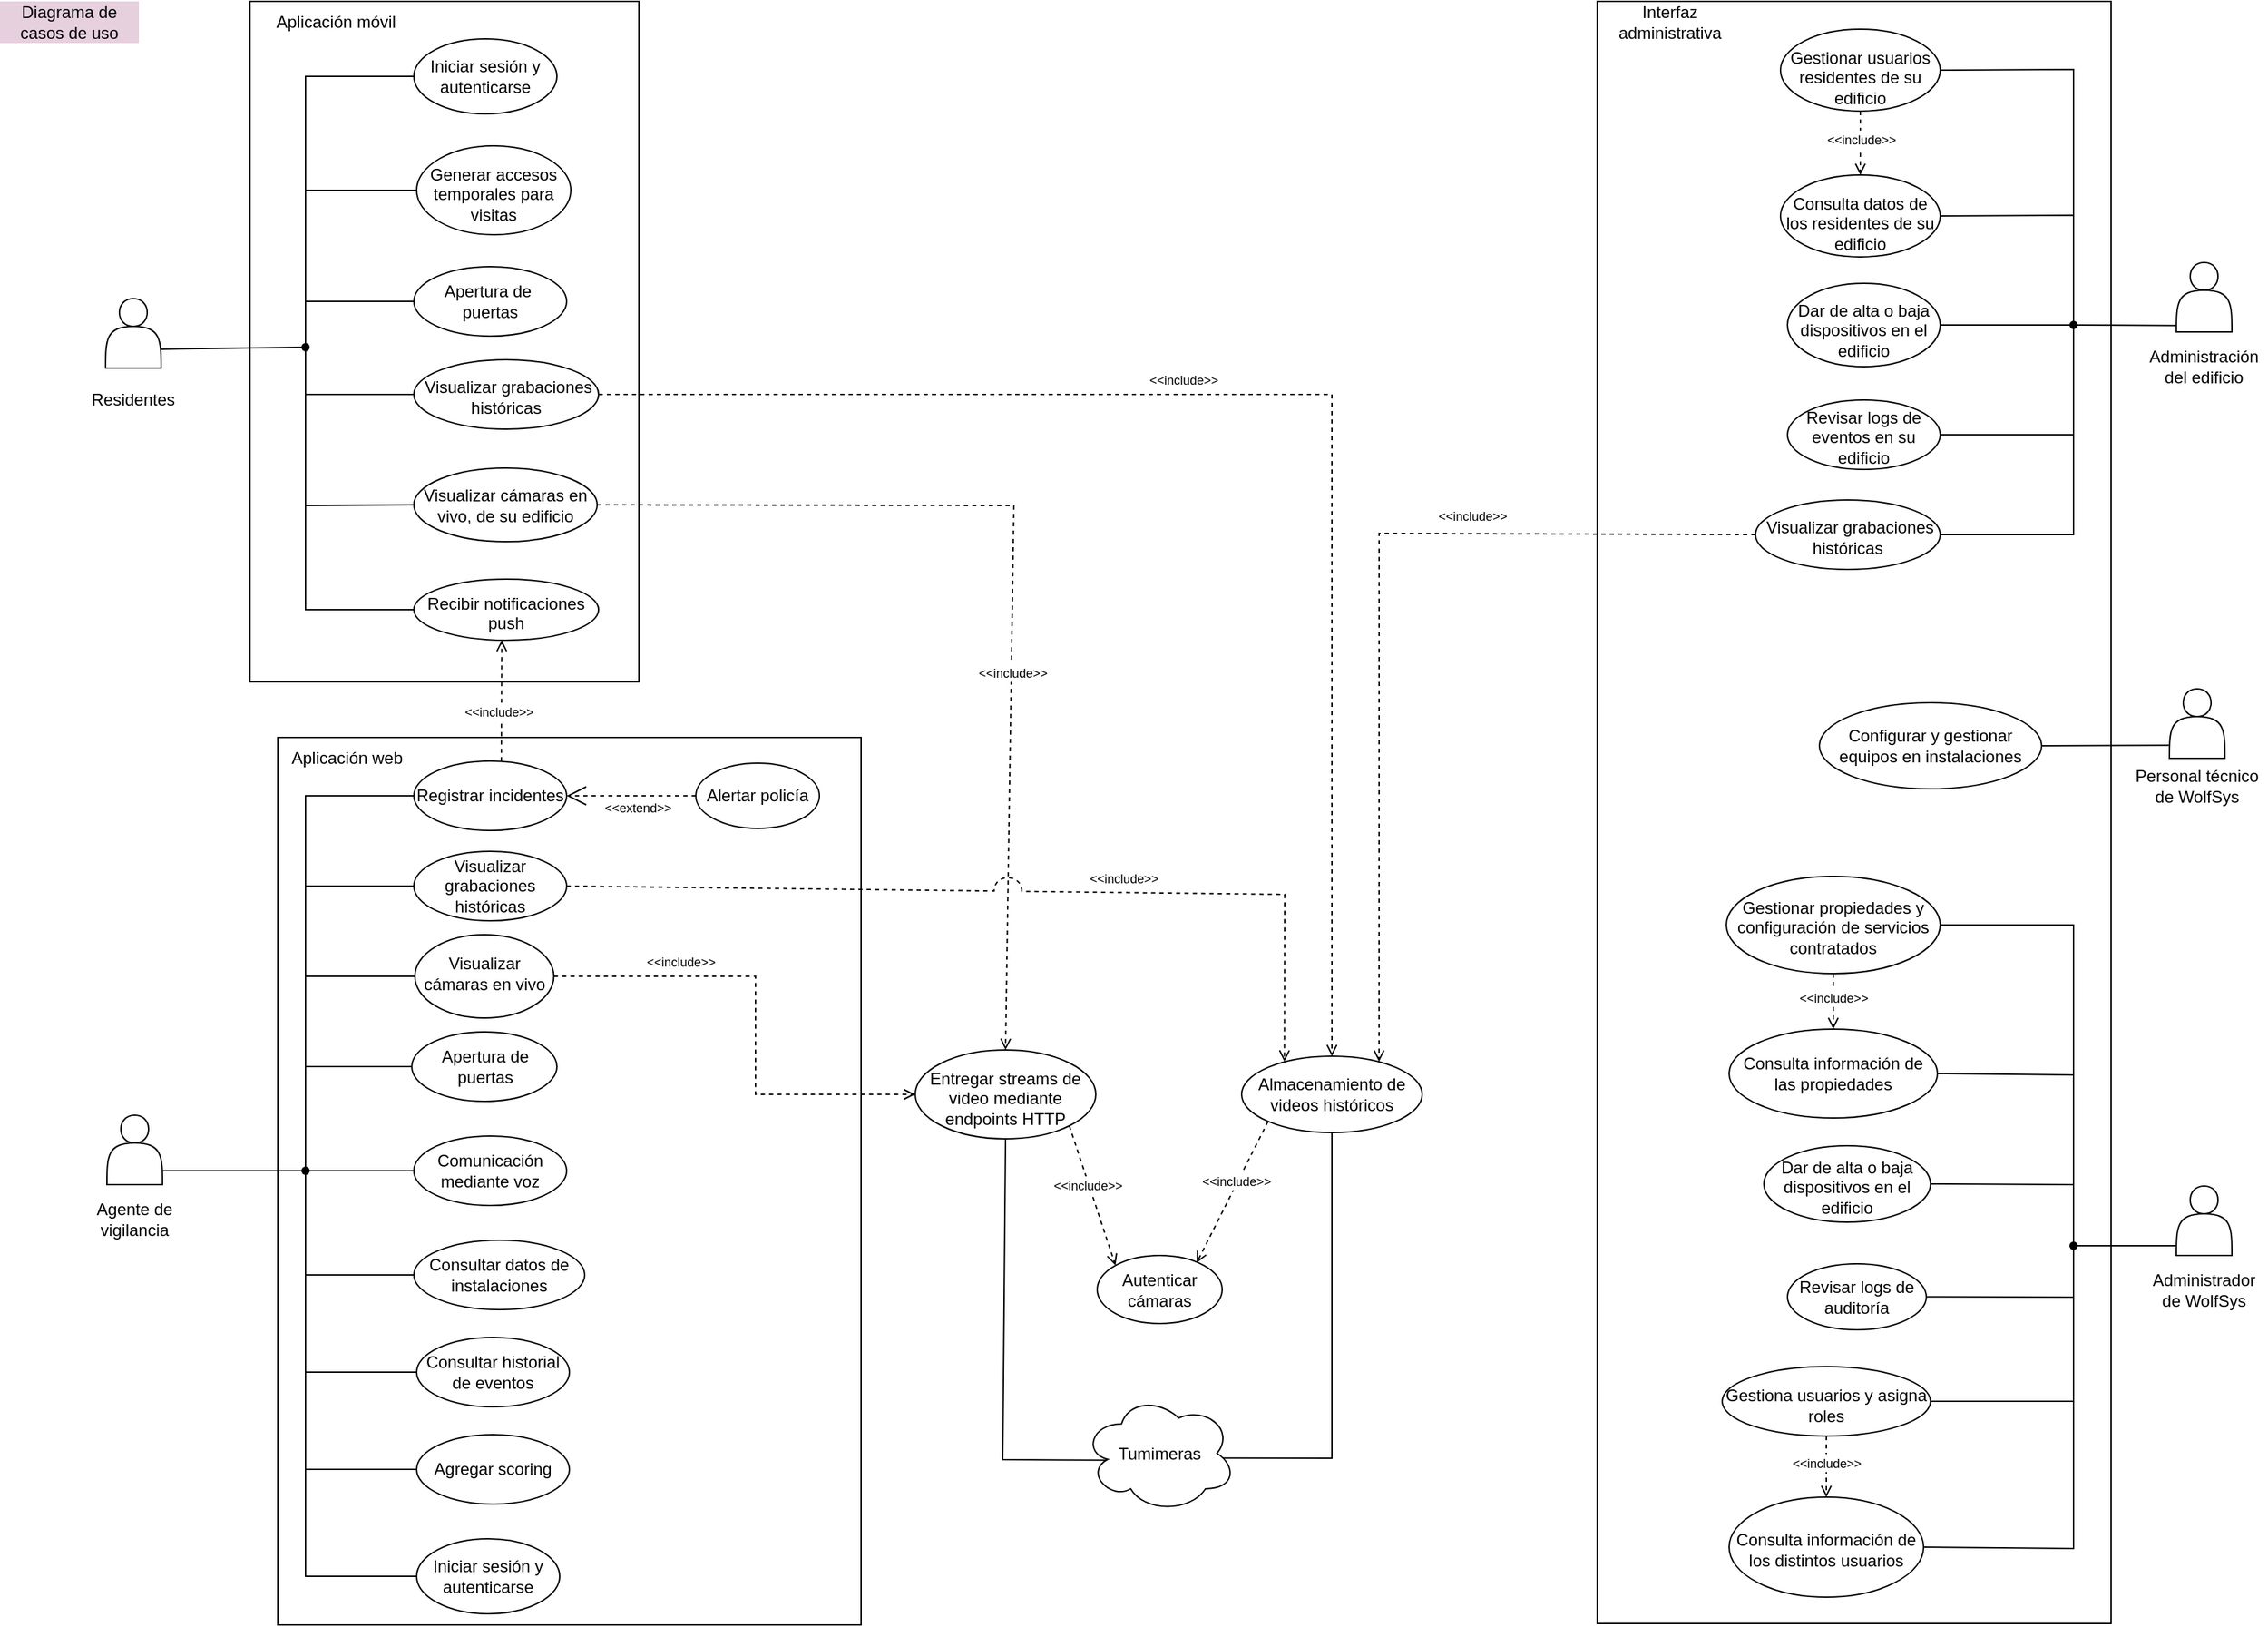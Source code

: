 <mxfile version="27.1.4">
  <diagram id="4iUrGiDWm0vwghRZuXir" name="Página-2">
    <mxGraphModel dx="2593" dy="1496" grid="1" gridSize="10" guides="1" tooltips="1" connect="1" arrows="1" fold="1" page="1" pageScale="1" pageWidth="827" pageHeight="1169" math="0" shadow="0">
      <root>
        <mxCell id="0" />
        <mxCell id="1" parent="0" />
        <mxCell id="lQxWWNtqG4bDfmxigFCw-114" value="" style="group" vertex="1" connectable="0" parent="1">
          <mxGeometry x="1160" width="370" height="1168" as="geometry" />
        </mxCell>
        <mxCell id="lQxWWNtqG4bDfmxigFCw-115" value="" style="rounded=0;whiteSpace=wrap;html=1;fillColor=none;" vertex="1" parent="lQxWWNtqG4bDfmxigFCw-114">
          <mxGeometry width="370" height="1168" as="geometry" />
        </mxCell>
        <mxCell id="lQxWWNtqG4bDfmxigFCw-116" value="Interfaz administrativa" style="text;html=1;align=center;verticalAlign=middle;whiteSpace=wrap;rounded=0;" vertex="1" parent="lQxWWNtqG4bDfmxigFCw-114">
          <mxGeometry width="104.68" height="30" as="geometry" />
        </mxCell>
        <mxCell id="eDjh6nL97lz1F-s8YSqw-1" value="Diagrama de casos de uso" style="text;strokeColor=none;align=center;fillColor=#E6D0DE;html=1;verticalAlign=middle;whiteSpace=wrap;rounded=0;" parent="1" vertex="1">
          <mxGeometry x="10" width="100" height="30" as="geometry" />
        </mxCell>
        <mxCell id="KNWTGvwMhmIZGca2zw6_-7" value="&lt;div style=&quot;padding-top: 10px;&quot;&gt;&lt;font style=&quot;background-color: transparent; color: light-dark(rgb(0, 0, 0), rgb(255, 255, 255));&quot;&gt;G&lt;/font&gt;&lt;span style=&quot;background-color: transparent; color: light-dark(rgb(0, 0, 0), rgb(255, 255, 255));&quot;&gt;estionar usuarios residentes de su edificio&lt;/span&gt;&lt;/div&gt;" style="ellipse;whiteSpace=wrap;html=1;" parent="1" vertex="1">
          <mxGeometry x="1292" y="20" width="115" height="59" as="geometry" />
        </mxCell>
        <mxCell id="KNWTGvwMhmIZGca2zw6_-9" value="Dar de alta o baja dispositivos en el edificio" style="ellipse;whiteSpace=wrap;html=1;spacingTop=8;" parent="1" vertex="1">
          <mxGeometry x="1297" y="203" width="110" height="60" as="geometry" />
        </mxCell>
        <mxCell id="KNWTGvwMhmIZGca2zw6_-10" value="Revisar logs de eventos en su edificio" style="ellipse;whiteSpace=wrap;html=1;spacingTop=3;" parent="1" vertex="1">
          <mxGeometry x="1297" y="287" width="110" height="50" as="geometry" />
        </mxCell>
        <mxCell id="KNWTGvwMhmIZGca2zw6_-21" style="rounded=0;orthogonalLoop=1;jettySize=auto;html=1;entryX=1;entryY=0.5;entryDx=0;entryDy=0;endArrow=none;startFill=0;exitX=-0.008;exitY=0.813;exitDx=0;exitDy=0;exitPerimeter=0;" parent="1" source="KNWTGvwMhmIZGca2zw6_-15" target="KNWTGvwMhmIZGca2zw6_-16" edge="1">
          <mxGeometry relative="1" as="geometry" />
        </mxCell>
        <mxCell id="KNWTGvwMhmIZGca2zw6_-16" value="Configurar y gestionar equipos en instalaciones" style="ellipse;whiteSpace=wrap;html=1;" parent="1" vertex="1">
          <mxGeometry x="1320" y="505" width="160" height="62" as="geometry" />
        </mxCell>
        <mxCell id="jyVsmavHeeUqykLu8KDK-3" value="Apertura de&amp;nbsp;&lt;div&gt;puertas&lt;/div&gt;" style="ellipse;whiteSpace=wrap;html=1;" parent="1" vertex="1">
          <mxGeometry x="308" y="191" width="110" height="50" as="geometry" />
        </mxCell>
        <mxCell id="jyVsmavHeeUqykLu8KDK-9" value="Iniciar sesión y autenticarse" style="ellipse;whiteSpace=wrap;html=1;" parent="1" vertex="1">
          <mxGeometry x="308" y="27" width="103" height="54" as="geometry" />
        </mxCell>
        <mxCell id="lQxWWNtqG4bDfmxigFCw-46" style="rounded=0;orthogonalLoop=1;jettySize=auto;html=1;entryX=0.5;entryY=1;entryDx=0;entryDy=0;endArrow=none;startFill=0;exitX=0.153;exitY=0.558;exitDx=0;exitDy=0;exitPerimeter=0;" edge="1" parent="1" source="fflOMiYAB2_iitW6ZZtB-2" target="dlPl0Mrd2QcQ7hibD2nx-1">
          <mxGeometry relative="1" as="geometry">
            <mxPoint x="800.78" y="920.015" as="sourcePoint" />
            <mxPoint x="734" y="847" as="targetPoint" />
            <Array as="points">
              <mxPoint x="732" y="1050" />
            </Array>
          </mxGeometry>
        </mxCell>
        <mxCell id="fflOMiYAB2_iitW6ZZtB-2" value="Tumimeras" style="ellipse;shape=cloud;whiteSpace=wrap;html=1;" parent="1" vertex="1">
          <mxGeometry x="790" y="1003" width="110" height="85" as="geometry" />
        </mxCell>
        <mxCell id="dlPl0Mrd2QcQ7hibD2nx-1" value="Entregar streams de video mediante endpoints HTTP" style="ellipse;whiteSpace=wrap;html=1;spacingTop=5;" parent="1" vertex="1">
          <mxGeometry x="669" y="755" width="130" height="64" as="geometry" />
        </mxCell>
        <mxCell id="dlPl0Mrd2QcQ7hibD2nx-2" value="Almacenamiento de videos históricos" style="ellipse;whiteSpace=wrap;html=1;" parent="1" vertex="1">
          <mxGeometry x="904" y="759.5" width="130" height="55" as="geometry" />
        </mxCell>
        <mxCell id="EDgg9b5FQJ5HNzyZv6Cs-2" value="" style="group" parent="1" vertex="1" connectable="0">
          <mxGeometry x="76" y="227" width="60" height="90" as="geometry" />
        </mxCell>
        <mxCell id="KNWTGvwMhmIZGca2zw6_-30" value="" style="shape=actor;whiteSpace=wrap;html=1;" parent="EDgg9b5FQJ5HNzyZv6Cs-2" vertex="1">
          <mxGeometry x="10" y="-13" width="40" height="50" as="geometry" />
        </mxCell>
        <mxCell id="EDgg9b5FQJ5HNzyZv6Cs-1" value="Residentes" style="text;html=1;align=center;verticalAlign=middle;whiteSpace=wrap;rounded=0;" parent="EDgg9b5FQJ5HNzyZv6Cs-2" vertex="1">
          <mxGeometry y="45" width="60" height="30" as="geometry" />
        </mxCell>
        <mxCell id="EDgg9b5FQJ5HNzyZv6Cs-6" value="" style="group" parent="1" vertex="1" connectable="0">
          <mxGeometry x="1552" y="188" width="90" height="90" as="geometry" />
        </mxCell>
        <mxCell id="UINYbhBxGCAPwCGBpaNX-1" value="" style="shape=actor;whiteSpace=wrap;html=1;" parent="EDgg9b5FQJ5HNzyZv6Cs-6" vertex="1">
          <mxGeometry x="25" width="40" height="50" as="geometry" />
        </mxCell>
        <mxCell id="EDgg9b5FQJ5HNzyZv6Cs-5" value="Administración del edificio" style="text;html=1;align=center;verticalAlign=middle;whiteSpace=wrap;rounded=0;" parent="EDgg9b5FQJ5HNzyZv6Cs-6" vertex="1">
          <mxGeometry y="60" width="90" height="30" as="geometry" />
        </mxCell>
        <mxCell id="EDgg9b5FQJ5HNzyZv6Cs-8" value="" style="group" parent="1" vertex="1" connectable="0">
          <mxGeometry x="1542" y="495" width="100" height="90" as="geometry" />
        </mxCell>
        <mxCell id="lQxWWNtqG4bDfmxigFCw-42" value="" style="group" vertex="1" connectable="0" parent="EDgg9b5FQJ5HNzyZv6Cs-8">
          <mxGeometry width="100" height="90" as="geometry" />
        </mxCell>
        <mxCell id="KNWTGvwMhmIZGca2zw6_-15" value="" style="shape=actor;whiteSpace=wrap;html=1;" parent="lQxWWNtqG4bDfmxigFCw-42" vertex="1">
          <mxGeometry x="30" width="40" height="50" as="geometry" />
        </mxCell>
        <mxCell id="EDgg9b5FQJ5HNzyZv6Cs-7" value="Personal técnico&lt;div&gt;de WolfSys&lt;/div&gt;" style="text;html=1;align=center;verticalAlign=middle;whiteSpace=wrap;rounded=0;" parent="lQxWWNtqG4bDfmxigFCw-42" vertex="1">
          <mxGeometry y="50" width="100" height="40" as="geometry" />
        </mxCell>
        <mxCell id="EDgg9b5FQJ5HNzyZv6Cs-14" value="Gestionar propiedades y configuración de servicios contratados" style="ellipse;whiteSpace=wrap;html=1;spacingTop=3;" parent="1" vertex="1">
          <mxGeometry x="1253" y="630" width="154" height="70" as="geometry" />
        </mxCell>
        <mxCell id="EDgg9b5FQJ5HNzyZv6Cs-16" value="Dar de alta o baja dispositivos en el edificio" style="ellipse;whiteSpace=wrap;html=1;spacingTop=4;" parent="1" vertex="1">
          <mxGeometry x="1280" y="824" width="120" height="55" as="geometry" />
        </mxCell>
        <mxCell id="EDgg9b5FQJ5HNzyZv6Cs-17" value="Revisar logs de auditoría" style="ellipse;whiteSpace=wrap;html=1;" parent="1" vertex="1">
          <mxGeometry x="1297" y="909" width="100" height="47.5" as="geometry" />
        </mxCell>
        <mxCell id="EDgg9b5FQJ5HNzyZv6Cs-18" value="" style="group" parent="1" vertex="1" connectable="0">
          <mxGeometry x="1552" y="853" width="90" height="90" as="geometry" />
        </mxCell>
        <mxCell id="EDgg9b5FQJ5HNzyZv6Cs-19" value="" style="shape=actor;whiteSpace=wrap;html=1;" parent="EDgg9b5FQJ5HNzyZv6Cs-18" vertex="1">
          <mxGeometry x="25" width="40" height="50" as="geometry" />
        </mxCell>
        <mxCell id="EDgg9b5FQJ5HNzyZv6Cs-20" value="Administrador de WolfSys" style="text;html=1;align=center;verticalAlign=middle;whiteSpace=wrap;rounded=0;" parent="EDgg9b5FQJ5HNzyZv6Cs-18" vertex="1">
          <mxGeometry y="60" width="90" height="30" as="geometry" />
        </mxCell>
        <mxCell id="C1ZqNo3g0uRj0quv4tJb-1" value="" style="endArrow=none;html=1;rounded=0;entryX=0.39;entryY=0.57;entryDx=0;entryDy=0;entryPerimeter=0;exitX=0.985;exitY=0.729;exitDx=0;exitDy=0;exitPerimeter=0;" parent="1" source="KNWTGvwMhmIZGca2zw6_-30" target="C1ZqNo3g0uRj0quv4tJb-5" edge="1">
          <mxGeometry width="50" height="50" relative="1" as="geometry">
            <mxPoint x="131" y="281" as="sourcePoint" />
            <mxPoint x="225" y="283" as="targetPoint" />
          </mxGeometry>
        </mxCell>
        <mxCell id="C1ZqNo3g0uRj0quv4tJb-5" value="" style="shape=waypoint;sketch=0;fillStyle=solid;size=6;pointerEvents=1;points=[];fillColor=none;resizable=0;rotatable=0;perimeter=centerPerimeter;snapToPoint=1;" parent="1" vertex="1">
          <mxGeometry x="220" y="239" width="20" height="20" as="geometry" />
        </mxCell>
        <mxCell id="C1ZqNo3g0uRj0quv4tJb-8" value="" style="endArrow=none;html=1;rounded=0;entryX=0;entryY=0.5;entryDx=0;entryDy=0;exitX=0.567;exitY=0.4;exitDx=0;exitDy=0;exitPerimeter=0;startFill=0;" parent="1" source="C1ZqNo3g0uRj0quv4tJb-5" target="lQxWWNtqG4bDfmxigFCw-40" edge="1">
          <mxGeometry width="50" height="50" relative="1" as="geometry">
            <mxPoint x="230" y="313.0" as="sourcePoint" />
            <mxPoint x="308.0" y="437.5" as="targetPoint" />
            <Array as="points">
              <mxPoint x="230" y="438" />
            </Array>
          </mxGeometry>
        </mxCell>
        <mxCell id="C1ZqNo3g0uRj0quv4tJb-9" value="" style="endArrow=none;html=1;rounded=0;exitX=0.983;exitY=0.739;exitDx=0;exitDy=0;exitPerimeter=0;entryX=0;entryY=0.5;entryDx=0;entryDy=0;startFill=0;" parent="1" source="C1ZqNo3g0uRj0quv4tJb-5" target="lQxWWNtqG4bDfmxigFCw-52" edge="1">
          <mxGeometry width="50" height="50" relative="1" as="geometry">
            <mxPoint x="230" y="313.0" as="sourcePoint" />
            <mxPoint x="308.0" y="283.0" as="targetPoint" />
            <Array as="points">
              <mxPoint x="230" y="283" />
            </Array>
          </mxGeometry>
        </mxCell>
        <mxCell id="C1ZqNo3g0uRj0quv4tJb-11" value="" style="endArrow=none;html=1;rounded=0;entryX=0;entryY=0.5;entryDx=0;entryDy=0;exitX=0.606;exitY=0.578;exitDx=0;exitDy=0;exitPerimeter=0;startFill=0;" parent="1" source="C1ZqNo3g0uRj0quv4tJb-5" target="lQxWWNtqG4bDfmxigFCw-38" edge="1">
          <mxGeometry width="50" height="50" relative="1" as="geometry">
            <mxPoint x="230" y="313.0" as="sourcePoint" />
            <mxPoint x="308.0" y="363.0" as="targetPoint" />
            <Array as="points">
              <mxPoint x="230" y="363" />
            </Array>
          </mxGeometry>
        </mxCell>
        <mxCell id="C1ZqNo3g0uRj0quv4tJb-12" value="" style="endArrow=none;html=1;rounded=0;exitX=0.578;exitY=0.417;exitDx=0;exitDy=0;exitPerimeter=0;entryX=0;entryY=0.5;entryDx=0;entryDy=0;startFill=0;" parent="1" source="C1ZqNo3g0uRj0quv4tJb-5" target="jyVsmavHeeUqykLu8KDK-3" edge="1">
          <mxGeometry width="50" height="50" relative="1" as="geometry">
            <mxPoint x="230" y="313.0" as="sourcePoint" />
            <mxPoint x="301" y="435" as="targetPoint" />
            <Array as="points">
              <mxPoint x="230" y="216" />
            </Array>
          </mxGeometry>
        </mxCell>
        <mxCell id="f7MZcF2hOfcb5W9NIZy4-7" value="Comunicación mediante voz" style="ellipse;whiteSpace=wrap;html=1;" parent="1" vertex="1">
          <mxGeometry x="308" y="817" width="110" height="50" as="geometry" />
        </mxCell>
        <mxCell id="KNWTGvwMhmIZGca2zw6_-3" value="Consultar historial de eventos" style="ellipse;whiteSpace=wrap;html=1;" parent="1" vertex="1">
          <mxGeometry x="310" y="962" width="110" height="50" as="geometry" />
        </mxCell>
        <mxCell id="lQxWWNtqG4bDfmxigFCw-9" value="" style="endArrow=none;html=1;rounded=0;exitX=0.202;exitY=0.43;exitDx=0;exitDy=0;exitPerimeter=0;entryX=0;entryY=0.5;entryDx=0;entryDy=0;startFill=0;" edge="1" parent="1" source="C1ZqNo3g0uRj0quv4tJb-5" target="lQxWWNtqG4bDfmxigFCw-53">
          <mxGeometry width="50" height="50" relative="1" as="geometry">
            <mxPoint x="230" y="294" as="sourcePoint" />
            <mxPoint x="308.0" y="136.0" as="targetPoint" />
            <Array as="points">
              <mxPoint x="230" y="136" />
            </Array>
          </mxGeometry>
        </mxCell>
        <mxCell id="lQxWWNtqG4bDfmxigFCw-13" value="" style="group" vertex="1" connectable="0" parent="1">
          <mxGeometry x="77" y="802" width="60" height="90" as="geometry" />
        </mxCell>
        <mxCell id="3rKT1oW1F4L3wXqMYrQt-2" value="" style="shape=actor;whiteSpace=wrap;html=1;" parent="lQxWWNtqG4bDfmxigFCw-13" vertex="1">
          <mxGeometry x="10" width="40" height="50" as="geometry" />
        </mxCell>
        <mxCell id="EDgg9b5FQJ5HNzyZv6Cs-3" value="Agente de&lt;div&gt;vigilancia&lt;/div&gt;" style="text;html=1;align=center;verticalAlign=middle;whiteSpace=wrap;rounded=0;" parent="lQxWWNtqG4bDfmxigFCw-13" vertex="1">
          <mxGeometry y="60" width="60" height="30" as="geometry" />
        </mxCell>
        <mxCell id="lQxWWNtqG4bDfmxigFCw-15" value="" style="endArrow=none;html=1;rounded=0;exitX=0.998;exitY=0.8;exitDx=0;exitDy=0;entryX=0.39;entryY=0.57;entryDx=0;entryDy=0;entryPerimeter=0;exitPerimeter=0;" edge="1" parent="1" target="lQxWWNtqG4bDfmxigFCw-16" source="3rKT1oW1F4L3wXqMYrQt-2">
          <mxGeometry width="50" height="50" relative="1" as="geometry">
            <mxPoint x="127" y="843" as="sourcePoint" />
            <mxPoint x="225" y="843" as="targetPoint" />
          </mxGeometry>
        </mxCell>
        <mxCell id="lQxWWNtqG4bDfmxigFCw-16" value="" style="shape=waypoint;sketch=0;fillStyle=solid;size=6;pointerEvents=1;points=[];fillColor=none;resizable=0;rotatable=0;perimeter=centerPerimeter;snapToPoint=1;" vertex="1" parent="1">
          <mxGeometry x="220" y="832" width="20" height="20" as="geometry" />
        </mxCell>
        <mxCell id="lQxWWNtqG4bDfmxigFCw-17" value="" style="endArrow=none;html=1;rounded=0;entryX=0;entryY=0.5;entryDx=0;entryDy=0;exitX=0.567;exitY=0.4;exitDx=0;exitDy=0;exitPerimeter=0;startFill=0;" edge="1" parent="1" source="lQxWWNtqG4bDfmxigFCw-16" target="lQxWWNtqG4bDfmxigFCw-36">
          <mxGeometry width="50" height="50" relative="1" as="geometry">
            <mxPoint x="230" y="873.0" as="sourcePoint" />
            <mxPoint x="308.0" y="987" as="targetPoint" />
            <Array as="points">
              <mxPoint x="230" y="1057" />
            </Array>
          </mxGeometry>
        </mxCell>
        <mxCell id="lQxWWNtqG4bDfmxigFCw-18" value="" style="endArrow=none;html=1;rounded=0;exitX=0.983;exitY=0.739;exitDx=0;exitDy=0;exitPerimeter=0;entryX=0;entryY=0.5;entryDx=0;entryDy=0;startFill=0;" edge="1" parent="1" source="lQxWWNtqG4bDfmxigFCw-16" target="f7MZcF2hOfcb5W9NIZy4-7">
          <mxGeometry width="50" height="50" relative="1" as="geometry">
            <mxPoint x="230" y="873.0" as="sourcePoint" />
            <mxPoint x="308" y="843" as="targetPoint" />
          </mxGeometry>
        </mxCell>
        <mxCell id="lQxWWNtqG4bDfmxigFCw-19" value="" style="endArrow=none;html=1;rounded=0;entryX=0;entryY=0.5;entryDx=0;entryDy=0;exitX=0.606;exitY=0.578;exitDx=0;exitDy=0;exitPerimeter=0;startFill=0;" edge="1" parent="1" source="lQxWWNtqG4bDfmxigFCw-16" target="KNWTGvwMhmIZGca2zw6_-3">
          <mxGeometry width="50" height="50" relative="1" as="geometry">
            <mxPoint x="230" y="873.0" as="sourcePoint" />
            <mxPoint x="308" y="923" as="targetPoint" />
            <Array as="points">
              <mxPoint x="230" y="987" />
            </Array>
          </mxGeometry>
        </mxCell>
        <mxCell id="lQxWWNtqG4bDfmxigFCw-20" value="" style="endArrow=none;html=1;rounded=0;exitX=0.578;exitY=0.417;exitDx=0;exitDy=0;exitPerimeter=0;entryX=0;entryY=0.5;entryDx=0;entryDy=0;startFill=0;" edge="1" parent="1" source="lQxWWNtqG4bDfmxigFCw-16" target="lQxWWNtqG4bDfmxigFCw-64">
          <mxGeometry width="50" height="50" relative="1" as="geometry">
            <mxPoint x="230" y="808.0" as="sourcePoint" />
            <mxPoint x="308.0" y="702" as="targetPoint" />
            <Array as="points">
              <mxPoint x="230" y="702" />
            </Array>
          </mxGeometry>
        </mxCell>
        <mxCell id="lQxWWNtqG4bDfmxigFCw-21" value="" style="endArrow=none;html=1;rounded=0;exitX=0.202;exitY=0.43;exitDx=0;exitDy=0;exitPerimeter=0;entryX=0;entryY=0.5;entryDx=0;entryDy=0;startFill=0;" edge="1" parent="1" source="lQxWWNtqG4bDfmxigFCw-16" target="lQxWWNtqG4bDfmxigFCw-65">
          <mxGeometry width="50" height="50" relative="1" as="geometry">
            <mxPoint x="230" y="789" as="sourcePoint" />
            <mxPoint x="308" y="637" as="targetPoint" />
            <Array as="points">
              <mxPoint x="230" y="637" />
            </Array>
          </mxGeometry>
        </mxCell>
        <mxCell id="lQxWWNtqG4bDfmxigFCw-22" value="" style="endArrow=none;html=1;rounded=0;exitX=0.762;exitY=0.121;exitDx=0;exitDy=0;exitPerimeter=0;entryX=0;entryY=0.5;entryDx=0;entryDy=0;startFill=0;" edge="1" parent="1" source="lQxWWNtqG4bDfmxigFCw-16" target="lQxWWNtqG4bDfmxigFCw-33">
          <mxGeometry width="50" height="50" relative="1" as="geometry">
            <mxPoint x="291" y="818" as="sourcePoint" />
            <mxPoint x="308" y="572" as="targetPoint" />
            <Array as="points">
              <mxPoint x="230" y="572" />
            </Array>
          </mxGeometry>
        </mxCell>
        <mxCell id="lQxWWNtqG4bDfmxigFCw-23" value="Iniciar sesión y autenticarse" style="ellipse;whiteSpace=wrap;html=1;" vertex="1" parent="1">
          <mxGeometry x="310" y="1107" width="103" height="54" as="geometry" />
        </mxCell>
        <mxCell id="lQxWWNtqG4bDfmxigFCw-30" value="" style="endArrow=none;html=1;rounded=0;entryX=0;entryY=0.5;entryDx=0;entryDy=0;exitX=0.398;exitY=0.917;exitDx=0;exitDy=0;exitPerimeter=0;startFill=0;" edge="1" parent="1" source="lQxWWNtqG4bDfmxigFCw-16" target="lQxWWNtqG4bDfmxigFCw-23">
          <mxGeometry width="50" height="50" relative="1" as="geometry">
            <mxPoint x="230" y="922" as="sourcePoint" />
            <mxPoint x="308" y="1067" as="targetPoint" />
            <Array as="points">
              <mxPoint x="230" y="1134" />
            </Array>
          </mxGeometry>
        </mxCell>
        <mxCell id="lQxWWNtqG4bDfmxigFCw-31" value="" style="endArrow=none;html=1;rounded=0;exitX=0.337;exitY=0.063;exitDx=0;exitDy=0;exitPerimeter=0;entryX=0;entryY=0.5;entryDx=0;entryDy=0;strokeColor=default;startFill=0;" edge="1" parent="1" source="C1ZqNo3g0uRj0quv4tJb-5" target="jyVsmavHeeUqykLu8KDK-9">
          <mxGeometry width="50" height="50" relative="1" as="geometry">
            <mxPoint x="230" y="163" as="sourcePoint" />
            <mxPoint x="308" y="51" as="targetPoint" />
            <Array as="points">
              <mxPoint x="230" y="54" />
            </Array>
          </mxGeometry>
        </mxCell>
        <mxCell id="lQxWWNtqG4bDfmxigFCw-32" value="Alertar policía" style="ellipse;whiteSpace=wrap;html=1;" vertex="1" parent="1">
          <mxGeometry x="511" y="548.5" width="89" height="47" as="geometry" />
        </mxCell>
        <mxCell id="lQxWWNtqG4bDfmxigFCw-33" value="Registrar incidentes" style="ellipse;whiteSpace=wrap;html=1;" vertex="1" parent="1">
          <mxGeometry x="308" y="547" width="110" height="50" as="geometry" />
        </mxCell>
        <mxCell id="lQxWWNtqG4bDfmxigFCw-34" value="&amp;lt;&amp;lt;extend&amp;gt;&amp;gt;" style="endArrow=open;endSize=12;dashed=1;html=1;rounded=0;exitX=0;exitY=0.5;exitDx=0;exitDy=0;entryX=1;entryY=0.5;entryDx=0;entryDy=0;fontSize=9;" edge="1" parent="1" source="lQxWWNtqG4bDfmxigFCw-32" target="lQxWWNtqG4bDfmxigFCw-33">
          <mxGeometry x="-0.097" y="9" width="160" relative="1" as="geometry">
            <mxPoint x="633" y="200" as="sourcePoint" />
            <mxPoint x="737" y="67" as="targetPoint" />
            <mxPoint as="offset" />
          </mxGeometry>
        </mxCell>
        <mxCell id="lQxWWNtqG4bDfmxigFCw-36" value="Agregar scoring" style="ellipse;whiteSpace=wrap;html=1;" vertex="1" parent="1">
          <mxGeometry x="310" y="1032" width="110" height="50" as="geometry" />
        </mxCell>
        <mxCell id="lQxWWNtqG4bDfmxigFCw-38" value="Visualizar cámaras en vivo, de su edificio" style="ellipse;whiteSpace=wrap;html=1;" vertex="1" parent="1">
          <mxGeometry x="308" y="336" width="132" height="53" as="geometry" />
        </mxCell>
        <mxCell id="lQxWWNtqG4bDfmxigFCw-40" value="&lt;div style=&quot;padding-top: 5px;&quot;&gt;&lt;span style=&quot;background-color: transparent; color: light-dark(rgb(0, 0, 0), rgb(255, 255, 255));&quot;&gt;Recibir notificaciones push&lt;/span&gt;&lt;/div&gt;" style="ellipse;whiteSpace=wrap;html=1;" vertex="1" parent="1">
          <mxGeometry x="308" y="416" width="133" height="44" as="geometry" />
        </mxCell>
        <mxCell id="lQxWWNtqG4bDfmxigFCw-41" style="rounded=0;orthogonalLoop=1;jettySize=auto;html=1;entryX=0.476;entryY=0.996;entryDx=0;entryDy=0;entryPerimeter=0;exitX=0.573;exitY=0.003;exitDx=0;exitDy=0;exitPerimeter=0;endArrow=open;startFill=0;endFill=0;dashed=1;" edge="1" parent="1" source="lQxWWNtqG4bDfmxigFCw-33" target="lQxWWNtqG4bDfmxigFCw-40">
          <mxGeometry relative="1" as="geometry">
            <mxPoint x="371" y="551" as="sourcePoint" />
          </mxGeometry>
        </mxCell>
        <mxCell id="lQxWWNtqG4bDfmxigFCw-43" value="&lt;font style=&quot;font-size: 9px;&quot;&gt;&amp;lt;&amp;lt;include&amp;gt;&amp;gt;&lt;/font&gt;" style="edgeLabel;html=1;align=center;verticalAlign=middle;resizable=0;points=[];" vertex="1" connectable="0" parent="lQxWWNtqG4bDfmxigFCw-41">
          <mxGeometry x="0.02" relative="1" as="geometry">
            <mxPoint x="-2" y="8" as="offset" />
          </mxGeometry>
        </mxCell>
        <mxCell id="lQxWWNtqG4bDfmxigFCw-49" style="rounded=0;orthogonalLoop=1;jettySize=auto;html=1;exitX=1;exitY=1;exitDx=0;exitDy=0;endArrow=open;startFill=0;endFill=0;dashed=1;entryX=0;entryY=0;entryDx=0;entryDy=0;" edge="1" parent="1" source="dlPl0Mrd2QcQ7hibD2nx-1" target="lQxWWNtqG4bDfmxigFCw-45">
          <mxGeometry relative="1" as="geometry">
            <mxPoint x="574" y="658" as="sourcePoint" />
            <mxPoint x="849" y="682" as="targetPoint" />
          </mxGeometry>
        </mxCell>
        <mxCell id="lQxWWNtqG4bDfmxigFCw-50" value="&lt;font style=&quot;font-size: 9px;&quot;&gt;&amp;lt;&amp;lt;include&amp;gt;&amp;gt;&lt;/font&gt;" style="edgeLabel;html=1;align=center;verticalAlign=middle;resizable=0;points=[];" vertex="1" connectable="0" parent="lQxWWNtqG4bDfmxigFCw-49">
          <mxGeometry x="0.02" relative="1" as="geometry">
            <mxPoint x="-4" y="-9" as="offset" />
          </mxGeometry>
        </mxCell>
        <mxCell id="lQxWWNtqG4bDfmxigFCw-52" value="&amp;nbsp;Visualizar grabaciones históricas" style="ellipse;whiteSpace=wrap;html=1;spacingTop=3;" vertex="1" parent="1">
          <mxGeometry x="308" y="258" width="133" height="50" as="geometry" />
        </mxCell>
        <mxCell id="lQxWWNtqG4bDfmxigFCw-53" value="Generar accesos temporales para visitas" style="ellipse;whiteSpace=wrap;html=1;spacingTop=5;" vertex="1" parent="1">
          <mxGeometry x="310" y="104" width="111" height="64" as="geometry" />
        </mxCell>
        <mxCell id="lQxWWNtqG4bDfmxigFCw-55" style="rounded=0;orthogonalLoop=1;jettySize=auto;html=1;entryX=0.5;entryY=1;entryDx=0;entryDy=0;endArrow=none;startFill=0;exitX=0.913;exitY=0.539;exitDx=0;exitDy=0;exitPerimeter=0;" edge="1" parent="1" source="fflOMiYAB2_iitW6ZZtB-2" target="dlPl0Mrd2QcQ7hibD2nx-2">
          <mxGeometry relative="1" as="geometry">
            <mxPoint x="861" y="945" as="sourcePoint" />
            <mxPoint x="794" y="872" as="targetPoint" />
            <Array as="points">
              <mxPoint x="969" y="1049" />
            </Array>
          </mxGeometry>
        </mxCell>
        <mxCell id="lQxWWNtqG4bDfmxigFCw-56" style="rounded=0;orthogonalLoop=1;jettySize=auto;html=1;exitX=0;exitY=1;exitDx=0;exitDy=0;endArrow=open;startFill=0;endFill=0;dashed=1;entryX=0.796;entryY=0.108;entryDx=0;entryDy=0;entryPerimeter=0;" edge="1" parent="1" source="dlPl0Mrd2QcQ7hibD2nx-2" target="lQxWWNtqG4bDfmxigFCw-45">
          <mxGeometry relative="1" as="geometry">
            <mxPoint x="794" y="812" as="sourcePoint" />
            <mxPoint x="826" y="829" as="targetPoint" />
          </mxGeometry>
        </mxCell>
        <mxCell id="lQxWWNtqG4bDfmxigFCw-57" value="&lt;font style=&quot;font-size: 9px;&quot;&gt;&amp;lt;&amp;lt;include&amp;gt;&amp;gt;&lt;/font&gt;" style="edgeLabel;html=1;align=center;verticalAlign=middle;resizable=0;points=[];" vertex="1" connectable="0" parent="lQxWWNtqG4bDfmxigFCw-56">
          <mxGeometry x="0.02" relative="1" as="geometry">
            <mxPoint x="3" y="-9" as="offset" />
          </mxGeometry>
        </mxCell>
        <mxCell id="lQxWWNtqG4bDfmxigFCw-45" value="Autenticar cámaras" style="ellipse;whiteSpace=wrap;html=1;spacingTop=0;" vertex="1" parent="1">
          <mxGeometry x="800" y="903" width="90" height="49" as="geometry" />
        </mxCell>
        <mxCell id="lQxWWNtqG4bDfmxigFCw-58" value="Consultar datos de instalaciones" style="ellipse;whiteSpace=wrap;html=1;" vertex="1" parent="1">
          <mxGeometry x="308" y="892" width="123" height="50" as="geometry" />
        </mxCell>
        <mxCell id="lQxWWNtqG4bDfmxigFCw-59" value="Apertura de puertas" style="ellipse;whiteSpace=wrap;html=1;" vertex="1" parent="1">
          <mxGeometry x="306.5" y="742" width="104.5" height="50" as="geometry" />
        </mxCell>
        <mxCell id="lQxWWNtqG4bDfmxigFCw-60" value="" style="endArrow=none;html=1;rounded=0;exitX=0.257;exitY=0.429;exitDx=0;exitDy=0;exitPerimeter=0;entryX=0;entryY=0.5;entryDx=0;entryDy=0;startFill=0;" edge="1" parent="1" source="lQxWWNtqG4bDfmxigFCw-16" target="lQxWWNtqG4bDfmxigFCw-59">
          <mxGeometry width="50" height="50" relative="1" as="geometry">
            <mxPoint x="271" y="862" as="sourcePoint" />
            <mxPoint x="349" y="722" as="targetPoint" />
            <Array as="points">
              <mxPoint x="230" y="767" />
            </Array>
          </mxGeometry>
        </mxCell>
        <mxCell id="lQxWWNtqG4bDfmxigFCw-61" value="" style="endArrow=none;html=1;rounded=0;exitX=0.357;exitY=0.533;exitDx=0;exitDy=0;exitPerimeter=0;entryX=0;entryY=0.5;entryDx=0;entryDy=0;startFill=0;" edge="1" parent="1" source="lQxWWNtqG4bDfmxigFCw-16" target="lQxWWNtqG4bDfmxigFCw-58">
          <mxGeometry width="50" height="50" relative="1" as="geometry">
            <mxPoint x="221" y="1032" as="sourcePoint" />
            <mxPoint x="299" y="892" as="targetPoint" />
            <Array as="points">
              <mxPoint x="230" y="917" />
            </Array>
          </mxGeometry>
        </mxCell>
        <mxCell id="lQxWWNtqG4bDfmxigFCw-62" style="rounded=0;orthogonalLoop=1;jettySize=auto;html=1;entryX=0;entryY=0.5;entryDx=0;entryDy=0;exitX=1;exitY=0.5;exitDx=0;exitDy=0;endArrow=open;startFill=0;endFill=0;dashed=1;" edge="1" parent="1" source="lQxWWNtqG4bDfmxigFCw-64" target="dlPl0Mrd2QcQ7hibD2nx-1">
          <mxGeometry relative="1" as="geometry">
            <mxPoint x="471" y="687" as="sourcePoint" />
            <mxPoint x="494" y="592" as="targetPoint" />
            <Array as="points">
              <mxPoint x="554" y="702" />
              <mxPoint x="554" y="787" />
            </Array>
          </mxGeometry>
        </mxCell>
        <mxCell id="lQxWWNtqG4bDfmxigFCw-63" value="&lt;font style=&quot;font-size: 9px;&quot;&gt;&amp;lt;&amp;lt;include&amp;gt;&amp;gt;&lt;/font&gt;" style="edgeLabel;html=1;align=center;verticalAlign=middle;resizable=0;points=[];" vertex="1" connectable="0" parent="lQxWWNtqG4bDfmxigFCw-62">
          <mxGeometry x="0.02" relative="1" as="geometry">
            <mxPoint x="-54" y="-42" as="offset" />
          </mxGeometry>
        </mxCell>
        <mxCell id="lQxWWNtqG4bDfmxigFCw-64" value="Visualizar cámaras en vivo" style="ellipse;whiteSpace=wrap;html=1;spacingTop=-4;" vertex="1" parent="1">
          <mxGeometry x="308.75" y="672" width="100" height="60" as="geometry" />
        </mxCell>
        <mxCell id="lQxWWNtqG4bDfmxigFCw-65" value="Visualizar grabaciones históricas" style="ellipse;whiteSpace=wrap;html=1;" vertex="1" parent="1">
          <mxGeometry x="308" y="612" width="110" height="50" as="geometry" />
        </mxCell>
        <mxCell id="lQxWWNtqG4bDfmxigFCw-66" style="rounded=0;orthogonalLoop=1;jettySize=auto;html=1;entryX=0.5;entryY=0;entryDx=0;entryDy=0;exitX=1;exitY=0.5;exitDx=0;exitDy=0;endArrow=open;startFill=0;endFill=0;dashed=1;" edge="1" parent="1" source="lQxWWNtqG4bDfmxigFCw-38" target="dlPl0Mrd2QcQ7hibD2nx-1">
          <mxGeometry relative="1" as="geometry">
            <mxPoint x="524" y="668" as="sourcePoint" />
            <mxPoint x="524" y="562" as="targetPoint" />
            <Array as="points">
              <mxPoint x="740" y="363" />
            </Array>
          </mxGeometry>
        </mxCell>
        <mxCell id="lQxWWNtqG4bDfmxigFCw-67" value="&lt;font style=&quot;font-size: 9px;&quot;&gt;&amp;lt;&amp;lt;include&amp;gt;&amp;gt;&lt;/font&gt;" style="edgeLabel;html=1;align=center;verticalAlign=middle;resizable=0;points=[];" vertex="1" connectable="0" parent="lQxWWNtqG4bDfmxigFCw-66">
          <mxGeometry x="0.02" relative="1" as="geometry">
            <mxPoint y="67" as="offset" />
          </mxGeometry>
        </mxCell>
        <mxCell id="lQxWWNtqG4bDfmxigFCw-68" style="rounded=0;orthogonalLoop=1;jettySize=auto;html=1;entryX=0.237;entryY=0.071;entryDx=0;entryDy=0;exitX=1;exitY=0.5;exitDx=0;exitDy=0;endArrow=open;startFill=0;endFill=0;dashed=1;jumpStyle=arc;jumpSize=20;entryPerimeter=0;" edge="1" parent="1" source="lQxWWNtqG4bDfmxigFCw-65" target="dlPl0Mrd2QcQ7hibD2nx-2">
          <mxGeometry relative="1" as="geometry">
            <mxPoint x="487" y="687" as="sourcePoint" />
            <mxPoint x="684" y="722" as="targetPoint" />
            <Array as="points">
              <mxPoint x="935" y="643" />
            </Array>
          </mxGeometry>
        </mxCell>
        <mxCell id="lQxWWNtqG4bDfmxigFCw-69" value="&lt;font style=&quot;font-size: 9px;&quot;&gt;&amp;lt;&amp;lt;include&amp;gt;&amp;gt;&lt;/font&gt;" style="edgeLabel;html=1;align=center;verticalAlign=middle;resizable=0;points=[];" vertex="1" connectable="0" parent="lQxWWNtqG4bDfmxigFCw-68">
          <mxGeometry x="0.02" relative="1" as="geometry">
            <mxPoint x="76" y="-10" as="offset" />
          </mxGeometry>
        </mxCell>
        <mxCell id="lQxWWNtqG4bDfmxigFCw-70" style="rounded=0;orthogonalLoop=1;jettySize=auto;html=1;entryX=0.5;entryY=0;entryDx=0;entryDy=0;exitX=1;exitY=0.5;exitDx=0;exitDy=0;endArrow=open;startFill=0;endFill=0;dashed=1;" edge="1" parent="1" source="lQxWWNtqG4bDfmxigFCw-52" target="dlPl0Mrd2QcQ7hibD2nx-2">
          <mxGeometry relative="1" as="geometry">
            <mxPoint x="768.5" y="372" as="sourcePoint" />
            <mxPoint x="999.5" y="733" as="targetPoint" />
            <Array as="points">
              <mxPoint x="969" y="283" />
            </Array>
          </mxGeometry>
        </mxCell>
        <mxCell id="lQxWWNtqG4bDfmxigFCw-71" value="&lt;font style=&quot;font-size: 9px;&quot;&gt;&amp;lt;&amp;lt;include&amp;gt;&amp;gt;&lt;/font&gt;" style="edgeLabel;html=1;align=center;verticalAlign=middle;resizable=0;points=[];" vertex="1" connectable="0" parent="lQxWWNtqG4bDfmxigFCw-70">
          <mxGeometry x="0.02" relative="1" as="geometry">
            <mxPoint x="-92" y="-11" as="offset" />
          </mxGeometry>
        </mxCell>
        <mxCell id="lQxWWNtqG4bDfmxigFCw-74" value="" style="endArrow=none;html=1;rounded=0;entryX=0.39;entryY=0.57;entryDx=0;entryDy=0;entryPerimeter=0;exitX=-0.009;exitY=0.861;exitDx=0;exitDy=0;exitPerimeter=0;" edge="1" parent="1" target="lQxWWNtqG4bDfmxigFCw-75" source="EDgg9b5FQJ5HNzyZv6Cs-19">
          <mxGeometry width="50" height="50" relative="1" as="geometry">
            <mxPoint x="1543" y="894" as="sourcePoint" />
            <mxPoint x="1167" y="919" as="targetPoint" />
          </mxGeometry>
        </mxCell>
        <mxCell id="lQxWWNtqG4bDfmxigFCw-75" value="" style="shape=waypoint;sketch=0;fillStyle=solid;size=6;pointerEvents=1;points=[];fillColor=none;resizable=0;rotatable=0;perimeter=centerPerimeter;snapToPoint=1;" vertex="1" parent="1">
          <mxGeometry x="1493" y="886" width="20" height="20" as="geometry" />
        </mxCell>
        <mxCell id="lQxWWNtqG4bDfmxigFCw-76" value="" style="endArrow=none;html=1;rounded=0;entryX=1;entryY=0.5;entryDx=0;entryDy=0;exitX=0.567;exitY=0.4;exitDx=0;exitDy=0;exitPerimeter=0;startFill=0;" edge="1" parent="1" source="lQxWWNtqG4bDfmxigFCw-75" target="lQxWWNtqG4bDfmxigFCw-89">
          <mxGeometry width="50" height="50" relative="1" as="geometry">
            <mxPoint x="1172" y="949" as="sourcePoint" />
            <mxPoint x="1250.0" y="1074" as="targetPoint" />
            <Array as="points">
              <mxPoint x="1503" y="1114" />
            </Array>
          </mxGeometry>
        </mxCell>
        <mxCell id="lQxWWNtqG4bDfmxigFCw-77" value="" style="endArrow=none;html=1;rounded=0;exitX=0.983;exitY=0.739;exitDx=0;exitDy=0;exitPerimeter=0;entryX=1;entryY=0.5;entryDx=0;entryDy=0;startFill=0;" edge="1" parent="1" source="lQxWWNtqG4bDfmxigFCw-75" target="EDgg9b5FQJ5HNzyZv6Cs-17">
          <mxGeometry width="50" height="50" relative="1" as="geometry">
            <mxPoint x="1172" y="949" as="sourcePoint" />
            <mxPoint x="1251.0" y="919.5" as="targetPoint" />
            <Array as="points">
              <mxPoint x="1503" y="933" />
            </Array>
          </mxGeometry>
        </mxCell>
        <mxCell id="lQxWWNtqG4bDfmxigFCw-78" value="" style="endArrow=none;html=1;rounded=0;entryX=1;entryY=0.5;entryDx=0;entryDy=0;exitX=0.606;exitY=0.578;exitDx=0;exitDy=0;exitPerimeter=0;startFill=0;" edge="1" parent="1" source="lQxWWNtqG4bDfmxigFCw-75" target="lQxWWNtqG4bDfmxigFCw-88">
          <mxGeometry width="50" height="50" relative="1" as="geometry">
            <mxPoint x="1172" y="949" as="sourcePoint" />
            <mxPoint x="1250.0" y="998.5" as="targetPoint" />
            <Array as="points">
              <mxPoint x="1503" y="1008" />
            </Array>
          </mxGeometry>
        </mxCell>
        <mxCell id="lQxWWNtqG4bDfmxigFCw-79" value="" style="endArrow=none;html=1;rounded=0;exitX=0.578;exitY=0.417;exitDx=0;exitDy=0;exitPerimeter=0;entryX=1;entryY=0.5;entryDx=0;entryDy=0;startFill=0;" edge="1" parent="1" source="lQxWWNtqG4bDfmxigFCw-75" target="EDgg9b5FQJ5HNzyZv6Cs-16">
          <mxGeometry width="50" height="50" relative="1" as="geometry">
            <mxPoint x="1172" y="949" as="sourcePoint" />
            <mxPoint x="1254.0" y="852.0" as="targetPoint" />
            <Array as="points">
              <mxPoint x="1503" y="852" />
            </Array>
          </mxGeometry>
        </mxCell>
        <mxCell id="lQxWWNtqG4bDfmxigFCw-80" value="" style="endArrow=none;html=1;rounded=0;exitX=0.202;exitY=0.43;exitDx=0;exitDy=0;exitPerimeter=0;entryX=1;entryY=0.5;entryDx=0;entryDy=0;startFill=0;" edge="1" parent="1" source="lQxWWNtqG4bDfmxigFCw-75" target="lQxWWNtqG4bDfmxigFCw-85">
          <mxGeometry width="50" height="50" relative="1" as="geometry">
            <mxPoint x="1172" y="930" as="sourcePoint" />
            <mxPoint x="1250.0" y="772" as="targetPoint" />
            <Array as="points">
              <mxPoint x="1503" y="773" />
            </Array>
          </mxGeometry>
        </mxCell>
        <mxCell id="lQxWWNtqG4bDfmxigFCw-81" value="" style="endArrow=none;html=1;rounded=0;exitX=0.337;exitY=0.063;exitDx=0;exitDy=0;exitPerimeter=0;entryX=1;entryY=0.5;entryDx=0;entryDy=0;strokeColor=default;startFill=0;" edge="1" parent="1" source="lQxWWNtqG4bDfmxigFCw-75" target="EDgg9b5FQJ5HNzyZv6Cs-14">
          <mxGeometry width="50" height="50" relative="1" as="geometry">
            <mxPoint x="1172" y="808" as="sourcePoint" />
            <mxPoint x="1250.0" y="699" as="targetPoint" />
            <Array as="points">
              <mxPoint x="1503" y="665" />
            </Array>
          </mxGeometry>
        </mxCell>
        <mxCell id="lQxWWNtqG4bDfmxigFCw-85" value="Consulta información de las propiedades" style="ellipse;whiteSpace=wrap;html=1;spacingTop=0;" vertex="1" parent="1">
          <mxGeometry x="1255" y="740" width="150" height="64" as="geometry" />
        </mxCell>
        <mxCell id="lQxWWNtqG4bDfmxigFCw-86" style="rounded=0;orthogonalLoop=1;jettySize=auto;html=1;entryX=0.5;entryY=0;entryDx=0;entryDy=0;exitX=0.5;exitY=1;exitDx=0;exitDy=0;endArrow=open;startFill=0;endFill=0;dashed=1;" edge="1" parent="1" source="EDgg9b5FQJ5HNzyZv6Cs-14" target="lQxWWNtqG4bDfmxigFCw-85">
          <mxGeometry relative="1" as="geometry">
            <mxPoint x="1389" y="758.5" as="sourcePoint" />
            <mxPoint x="1389" y="684.5" as="targetPoint" />
          </mxGeometry>
        </mxCell>
        <mxCell id="lQxWWNtqG4bDfmxigFCw-87" value="&lt;font style=&quot;font-size: 9px;&quot;&gt;&amp;lt;&amp;lt;include&amp;gt;&amp;gt;&lt;/font&gt;" style="edgeLabel;html=1;align=center;verticalAlign=middle;resizable=0;points=[];" vertex="1" connectable="0" parent="lQxWWNtqG4bDfmxigFCw-86">
          <mxGeometry x="0.02" relative="1" as="geometry">
            <mxPoint y="-4" as="offset" />
          </mxGeometry>
        </mxCell>
        <mxCell id="lQxWWNtqG4bDfmxigFCw-88" value="Gestiona usuarios y asigna roles" style="ellipse;whiteSpace=wrap;html=1;spacingTop=6;" vertex="1" parent="1">
          <mxGeometry x="1250" y="983" width="150" height="50" as="geometry" />
        </mxCell>
        <mxCell id="lQxWWNtqG4bDfmxigFCw-89" value="Consulta información de los distintos usuarios" style="ellipse;whiteSpace=wrap;html=1;spacingTop=3;" vertex="1" parent="1">
          <mxGeometry x="1255" y="1077" width="140" height="72" as="geometry" />
        </mxCell>
        <mxCell id="lQxWWNtqG4bDfmxigFCw-90" style="rounded=0;orthogonalLoop=1;jettySize=auto;html=1;entryX=0.5;entryY=0;entryDx=0;entryDy=0;exitX=0.5;exitY=1;exitDx=0;exitDy=0;endArrow=open;startFill=0;endFill=0;dashed=1;" edge="1" parent="1" source="lQxWWNtqG4bDfmxigFCw-88" target="lQxWWNtqG4bDfmxigFCw-89">
          <mxGeometry relative="1" as="geometry">
            <mxPoint x="1402.88" y="1033" as="sourcePoint" />
            <mxPoint x="1401.88" y="1095" as="targetPoint" />
          </mxGeometry>
        </mxCell>
        <mxCell id="lQxWWNtqG4bDfmxigFCw-91" value="&lt;font style=&quot;font-size: 9px;&quot;&gt;&amp;lt;&amp;lt;include&amp;gt;&amp;gt;&lt;/font&gt;" style="edgeLabel;html=1;align=center;verticalAlign=middle;resizable=0;points=[];" vertex="1" connectable="0" parent="lQxWWNtqG4bDfmxigFCw-90">
          <mxGeometry x="0.02" relative="1" as="geometry">
            <mxPoint y="-4" as="offset" />
          </mxGeometry>
        </mxCell>
        <mxCell id="lQxWWNtqG4bDfmxigFCw-93" value="&lt;div style=&quot;padding-top: 10px;&quot;&gt;Consulta datos de los residentes de su edificio&lt;/div&gt;" style="ellipse;whiteSpace=wrap;html=1;" vertex="1" parent="1">
          <mxGeometry x="1292" y="125" width="115" height="59" as="geometry" />
        </mxCell>
        <mxCell id="lQxWWNtqG4bDfmxigFCw-95" style="rounded=0;orthogonalLoop=1;jettySize=auto;html=1;entryX=0.5;entryY=0;entryDx=0;entryDy=0;exitX=0.5;exitY=1;exitDx=0;exitDy=0;endArrow=open;startFill=0;endFill=0;dashed=1;" edge="1" parent="1" source="KNWTGvwMhmIZGca2zw6_-7" target="lQxWWNtqG4bDfmxigFCw-93">
          <mxGeometry relative="1" as="geometry">
            <mxPoint x="1430" y="179" as="sourcePoint" />
            <mxPoint x="1430" y="228" as="targetPoint" />
          </mxGeometry>
        </mxCell>
        <mxCell id="lQxWWNtqG4bDfmxigFCw-96" value="&lt;font style=&quot;font-size: 9px;&quot;&gt;&amp;lt;&amp;lt;include&amp;gt;&amp;gt;&lt;/font&gt;" style="edgeLabel;html=1;align=center;verticalAlign=middle;resizable=0;points=[];" vertex="1" connectable="0" parent="lQxWWNtqG4bDfmxigFCw-95">
          <mxGeometry x="0.02" relative="1" as="geometry">
            <mxPoint y="-4" as="offset" />
          </mxGeometry>
        </mxCell>
        <mxCell id="lQxWWNtqG4bDfmxigFCw-97" value="&amp;nbsp;Visualizar grabaciones históricas" style="ellipse;whiteSpace=wrap;html=1;spacingTop=3;" vertex="1" parent="1">
          <mxGeometry x="1274" y="359" width="133" height="50" as="geometry" />
        </mxCell>
        <mxCell id="lQxWWNtqG4bDfmxigFCw-98" value="" style="shape=waypoint;sketch=0;fillStyle=solid;size=6;pointerEvents=1;points=[];fillColor=none;resizable=0;rotatable=0;perimeter=centerPerimeter;snapToPoint=1;" vertex="1" parent="1">
          <mxGeometry x="1493" y="223" width="20" height="20" as="geometry" />
        </mxCell>
        <mxCell id="lQxWWNtqG4bDfmxigFCw-99" value="" style="endArrow=none;html=1;rounded=0;entryX=0.094;entryY=0.541;entryDx=0;entryDy=0;entryPerimeter=0;exitX=1;exitY=0.5;exitDx=0;exitDy=0;" edge="1" parent="1" source="KNWTGvwMhmIZGca2zw6_-9" target="lQxWWNtqG4bDfmxigFCw-98">
          <mxGeometry width="50" height="50" relative="1" as="geometry">
            <mxPoint x="1390" y="270" as="sourcePoint" />
            <mxPoint x="1440" y="220" as="targetPoint" />
          </mxGeometry>
        </mxCell>
        <mxCell id="lQxWWNtqG4bDfmxigFCw-100" value="" style="endArrow=none;html=1;rounded=0;entryX=0.385;entryY=0.891;entryDx=0;entryDy=0;entryPerimeter=0;exitX=-0.003;exitY=0.908;exitDx=0;exitDy=0;exitPerimeter=0;" edge="1" parent="1" source="UINYbhBxGCAPwCGBpaNX-1" target="lQxWWNtqG4bDfmxigFCw-98">
          <mxGeometry width="50" height="50" relative="1" as="geometry">
            <mxPoint x="1400" y="300" as="sourcePoint" />
            <mxPoint x="1450" y="250" as="targetPoint" />
          </mxGeometry>
        </mxCell>
        <mxCell id="lQxWWNtqG4bDfmxigFCw-102" value="" style="endArrow=none;html=1;rounded=0;exitX=0.629;exitY=0.658;exitDx=0;exitDy=0;exitPerimeter=0;entryX=1;entryY=0.5;entryDx=0;entryDy=0;startFill=0;" edge="1" parent="1" source="lQxWWNtqG4bDfmxigFCw-98" target="KNWTGvwMhmIZGca2zw6_-10">
          <mxGeometry width="50" height="50" relative="1" as="geometry">
            <mxPoint x="1503" y="234" as="sourcePoint" />
            <mxPoint x="1397" y="271" as="targetPoint" />
            <Array as="points">
              <mxPoint x="1503" y="312" />
            </Array>
          </mxGeometry>
        </mxCell>
        <mxCell id="lQxWWNtqG4bDfmxigFCw-103" value="" style="endArrow=none;html=1;rounded=0;entryX=1;entryY=0.5;entryDx=0;entryDy=0;exitX=0.608;exitY=0.721;exitDx=0;exitDy=0;exitPerimeter=0;startFill=0;" edge="1" parent="1" source="lQxWWNtqG4bDfmxigFCw-98" target="lQxWWNtqG4bDfmxigFCw-97">
          <mxGeometry width="50" height="50" relative="1" as="geometry">
            <mxPoint x="1503" y="234" as="sourcePoint" />
            <mxPoint x="1400" y="346" as="targetPoint" />
            <Array as="points">
              <mxPoint x="1503" y="384" />
            </Array>
          </mxGeometry>
        </mxCell>
        <mxCell id="lQxWWNtqG4bDfmxigFCw-104" value="" style="endArrow=none;html=1;rounded=0;exitX=0.629;exitY=0.408;exitDx=0;exitDy=0;exitPerimeter=0;entryX=1;entryY=0.5;entryDx=0;entryDy=0;startFill=0;" edge="1" parent="1" source="lQxWWNtqG4bDfmxigFCw-98" target="lQxWWNtqG4bDfmxigFCw-93">
          <mxGeometry width="50" height="50" relative="1" as="geometry">
            <mxPoint x="1503" y="234" as="sourcePoint" />
            <mxPoint x="1400" y="190" as="targetPoint" />
            <Array as="points">
              <mxPoint x="1503" y="154" />
            </Array>
          </mxGeometry>
        </mxCell>
        <mxCell id="lQxWWNtqG4bDfmxigFCw-105" value="" style="endArrow=none;html=1;rounded=0;exitX=0.567;exitY=0.346;exitDx=0;exitDy=0;exitPerimeter=0;entryX=1;entryY=0.5;entryDx=0;entryDy=0;startFill=0;" edge="1" parent="1" source="lQxWWNtqG4bDfmxigFCw-98" target="KNWTGvwMhmIZGca2zw6_-7">
          <mxGeometry width="50" height="50" relative="1" as="geometry">
            <mxPoint x="1503" y="234" as="sourcePoint" />
            <mxPoint x="1405" y="110" as="targetPoint" />
            <Array as="points">
              <mxPoint x="1503" y="49" />
            </Array>
          </mxGeometry>
        </mxCell>
        <mxCell id="lQxWWNtqG4bDfmxigFCw-106" style="rounded=0;orthogonalLoop=1;jettySize=auto;html=1;entryX=0.761;entryY=0.072;entryDx=0;entryDy=0;exitX=0;exitY=0.5;exitDx=0;exitDy=0;endArrow=open;startFill=0;endFill=0;dashed=1;entryPerimeter=0;" edge="1" parent="1" source="lQxWWNtqG4bDfmxigFCw-97" target="dlPl0Mrd2QcQ7hibD2nx-2">
          <mxGeometry relative="1" as="geometry">
            <mxPoint x="1050" y="430" as="sourcePoint" />
            <mxPoint x="1578" y="907" as="targetPoint" />
            <Array as="points">
              <mxPoint x="1003" y="383" />
            </Array>
          </mxGeometry>
        </mxCell>
        <mxCell id="lQxWWNtqG4bDfmxigFCw-107" value="&lt;font style=&quot;font-size: 9px;&quot;&gt;&amp;lt;&amp;lt;include&amp;gt;&amp;gt;&lt;/font&gt;" style="edgeLabel;html=1;align=center;verticalAlign=middle;resizable=0;points=[];" vertex="1" connectable="0" parent="lQxWWNtqG4bDfmxigFCw-106">
          <mxGeometry x="0.02" relative="1" as="geometry">
            <mxPoint x="67" y="-74" as="offset" />
          </mxGeometry>
        </mxCell>
        <mxCell id="lQxWWNtqG4bDfmxigFCw-110" value="" style="group" vertex="1" connectable="0" parent="1">
          <mxGeometry x="190" width="280" height="490" as="geometry" />
        </mxCell>
        <mxCell id="lQxWWNtqG4bDfmxigFCw-108" value="" style="rounded=0;whiteSpace=wrap;html=1;fillColor=none;" vertex="1" parent="lQxWWNtqG4bDfmxigFCw-110">
          <mxGeometry width="280" height="490" as="geometry" />
        </mxCell>
        <mxCell id="lQxWWNtqG4bDfmxigFCw-109" value="Aplicación móvil" style="text;html=1;align=center;verticalAlign=middle;whiteSpace=wrap;rounded=0;" vertex="1" parent="lQxWWNtqG4bDfmxigFCw-110">
          <mxGeometry x="6.5" width="110" height="30" as="geometry" />
        </mxCell>
        <mxCell id="lQxWWNtqG4bDfmxigFCw-111" value="" style="group" vertex="1" connectable="0" parent="1">
          <mxGeometry x="210" y="530" width="420" height="639" as="geometry" />
        </mxCell>
        <mxCell id="lQxWWNtqG4bDfmxigFCw-112" value="" style="rounded=0;whiteSpace=wrap;html=1;fillColor=none;" vertex="1" parent="lQxWWNtqG4bDfmxigFCw-111">
          <mxGeometry width="420" height="639" as="geometry" />
        </mxCell>
        <mxCell id="lQxWWNtqG4bDfmxigFCw-113" value="Aplicación web" style="text;html=1;align=center;verticalAlign=middle;whiteSpace=wrap;rounded=0;" vertex="1" parent="lQxWWNtqG4bDfmxigFCw-111">
          <mxGeometry width="100.25" height="30" as="geometry" />
        </mxCell>
      </root>
    </mxGraphModel>
  </diagram>
</mxfile>
